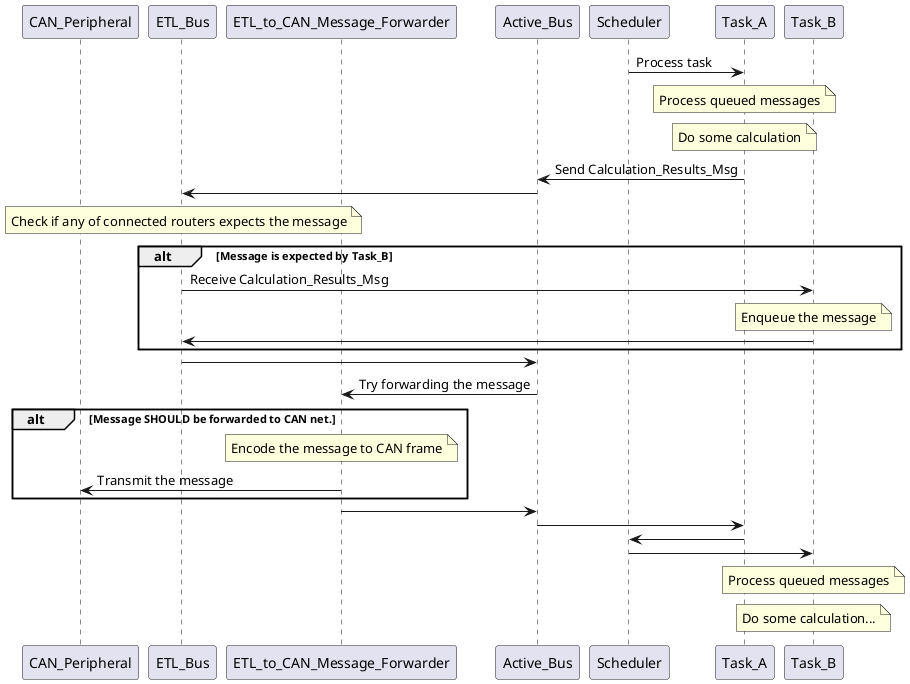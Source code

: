 ```puml
@startuml message-forwarding-from-etl

participant CAN_Peripheral
participant ETL_Bus
participant ETL_to_CAN_Message_Forwarder
participant Active_Bus
participant Scheduler
participant Task_A
participant Task_B

' Task_A
Scheduler -> Task_A: Process task

note over Task_A: Process queued messages
note over Task_A: Do some calculation

Task_A -> Active_Bus: Send Calculation_Results_Msg


Active_Bus -> ETL_Bus
note over ETL_Bus: Check if any of connected routers expects the message

' Handling the message internally
alt Message is expected by Task_B
ETL_Bus -> Task_B: Receive Calculation_Results_Msg

note over Task_B: Enqueue the message

Task_B -> ETL_Bus
end
ETL_Bus -> Active_Bus

' Message forwarding
Active_Bus -> ETL_to_CAN_Message_Forwarder: Try forwarding the message

alt Message SHOULD be forwarded to CAN net.
note over ETL_to_CAN_Message_Forwarder: Encode the message to CAN frame
ETL_to_CAN_Message_Forwarder -> CAN_Peripheral: Transmit the message
end

ETL_to_CAN_Message_Forwarder -> Active_Bus
Active_Bus -> Task_A
Task_A -> Scheduler

' Task_B
Scheduler -> Task_B

note over Task_B: Process queued messages
note over Task_B: Do some calculation...

@enduml
```